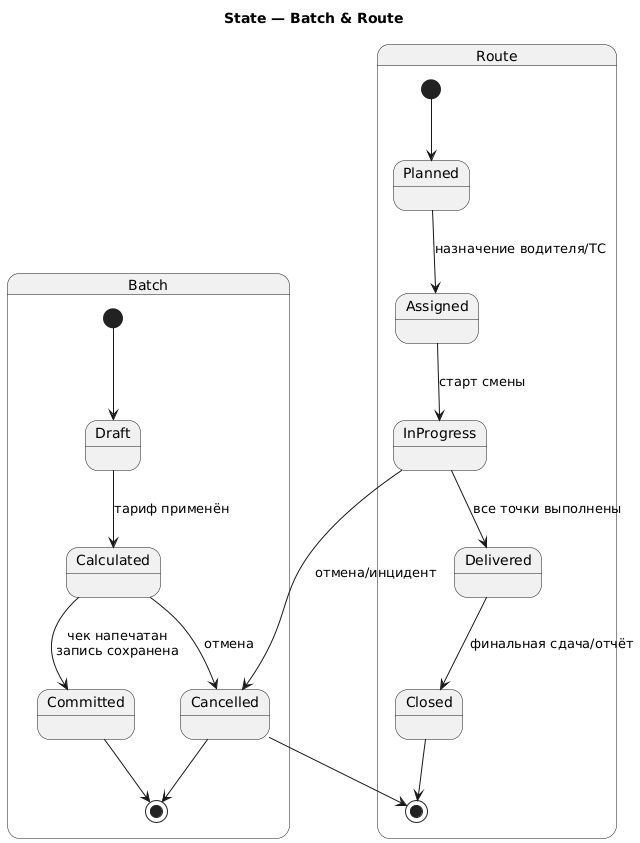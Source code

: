 @startuml
title State — Batch & Route
skinparam defaultFontName "DejaVu Sans"

state "Batch" as B {
  [*] --> Draft
  Draft --> Calculated : тариф применён
  Calculated --> Committed : чек напечатан\nзапись сохранена
  Calculated --> Cancelled : отмена
  Committed --> [*]
  Cancelled --> [*]
}

state "Route" as R {
  [*] --> Planned
  Planned --> Assigned : назначение водителя/ТС
  Assigned --> InProgress : старт смены
  InProgress --> Delivered : все точки выполнены
  Delivered --> Closed : финальная сдача/отчёт
  InProgress --> Cancelled : отмена/инцидент
  Closed --> [*]
  Cancelled --> [*]
}
@enduml
